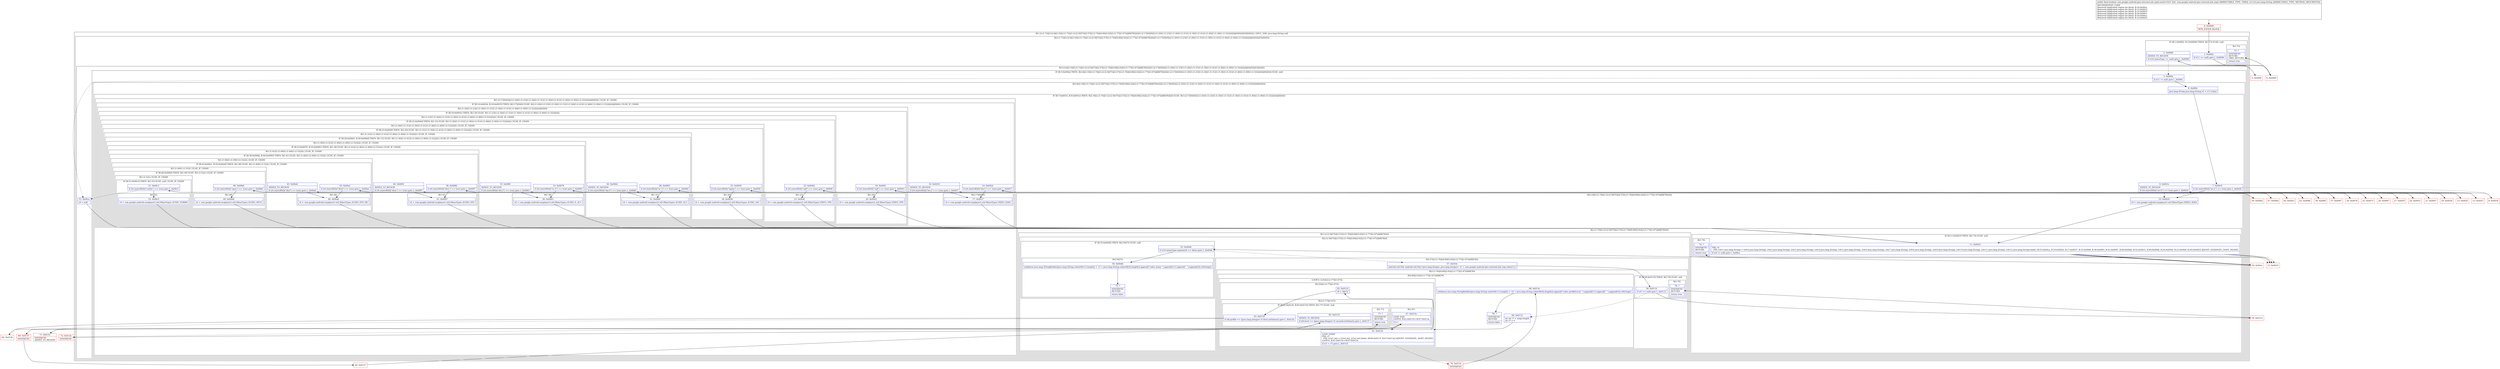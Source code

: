 digraph "CFG forcom.google.android.gms.internal.ads.zzpd.zzat(Ljava\/lang\/String;)Z" {
subgraph cluster_Region_312666425 {
label = "R(1:(2:(1:73)|(3:(2:6|(2:10|(2:(1:74)|(1:(2:(2:56|75)|(2:57|(2:(1:76)|(4:60|(2:62|(2:(1:77)|(1:67)))|68|78)))))))(1:(2:17|(0)(0))(2:(1:20)(1:(1:23)(1:(1:26)(1:(1:31)(1:(1:36)(1:(1:41)(1:(1:46)(1:(1:49)(1:(1:52)))))))))|(0)(0))))|53|(0)(0)))) | DECL_VAR: java.lang.String null\l";
node [shape=record,color=blue];
subgraph cluster_Region_475925540 {
label = "R(2:(1:73)|(3:(2:6|(2:10|(2:(1:74)|(1:(2:(2:56|75)|(2:57|(2:(1:76)|(4:60|(2:62|(2:(1:77)|(1:67)))|68|78)))))))(1:(2:17|(0)(0))(2:(1:20)(1:(1:23)(1:(1:26)(1:(1:31)(1:(1:36)(1:(1:41)(1:(1:46)(1:(1:49)(1:(1:52)))))))))|(0)(0))))|53|(0)(0)))";
node [shape=record,color=blue];
subgraph cluster_IfRegion_1739996723 {
label = "IF [B:1:0x0002, B:3:0x0006] THEN: R(1:73) ELSE: null";
node [shape=record,color=blue];
Node_1 [shape=record,label="{1\:\ 0x0002|if (r11 == null) goto L_0x0008\l}"];
Node_3 [shape=record,label="{3\:\ 0x0006|ADDED_TO_REGION\l|if (r10.mimeType == null) goto L_0x0008\l}"];
subgraph cluster_Region_1094659430 {
label = "R(1:73)";
node [shape=record,color=blue];
Node_73 [shape=record,label="{73\:\ ?|SYNTHETIC\lRETURN\lORIG_RETURN\l|return true\l}"];
}
}
subgraph cluster_Region_262774487 {
label = "R(3:(2:6|(2:10|(2:(1:74)|(1:(2:(2:56|75)|(2:57|(2:(1:76)|(4:60|(2:62|(2:(1:77)|(1:67)))|68|78)))))))(1:(2:17|(0)(0))(2:(1:20)(1:(1:23)(1:(1:26)(1:(1:31)(1:(1:36)(1:(1:41)(1:(1:46)(1:(1:49)(1:(1:52)))))))))|(0)(0))))|53|(0)(0))";
node [shape=record,color=blue];
subgraph cluster_IfRegion_1146224473 {
label = "IF [B:5:0x000a] THEN: R(2:6|(2:10|(2:(1:74)|(1:(2:(2:56|75)|(2:57|(2:(1:76)|(4:60|(2:62|(2:(1:77)|(1:67)))|68|78)))))))(1:(2:17|(0)(0))(2:(1:20)(1:(1:23)(1:(1:26)(1:(1:31)(1:(1:36)(1:(1:41)(1:(1:46)(1:(1:49)(1:(1:52)))))))))|(0)(0)))) ELSE: null";
node [shape=record,color=blue];
Node_5 [shape=record,label="{5\:\ 0x000a|if (r11 != null) goto L_0x000c\l}"];
subgraph cluster_Region_1168212831 {
label = "R(2:6|(2:10|(2:(1:74)|(1:(2:(2:56|75)|(2:57|(2:(1:76)|(4:60|(2:62|(2:(1:77)|(1:67)))|68|78)))))))(1:(2:17|(0)(0))(2:(1:20)(1:(1:23)(1:(1:26)(1:(1:31)(1:(1:36)(1:(1:41)(1:(1:46)(1:(1:49)(1:(1:52)))))))))|(0)(0))))";
node [shape=record,color=blue];
Node_6 [shape=record,label="{6\:\ 0x000c|java.lang.String java.lang.String r0 = r11.trim()\l}"];
subgraph cluster_IfRegion_6178583 {
label = "IF [B:7:0x0016, B:9:0x001e] THEN: R(2:10|(2:(1:74)|(1:(2:(2:56|75)|(2:57|(2:(1:76)|(4:60|(2:62|(2:(1:77)|(1:67)))|68|78))))))) ELSE: R(1:(2:17|(0)(0))(2:(1:20)(1:(1:23)(1:(1:26)(1:(1:31)(1:(1:36)(1:(1:41)(1:(1:46)(1:(1:49)(1:(1:52)))))))))|(0)(0)))";
node [shape=record,color=blue];
Node_7 [shape=record,label="{7\:\ 0x0016|if (r0.startsWith(\"avc1\") == true) goto L_0x0020\l}"];
Node_9 [shape=record,label="{9\:\ 0x001e|ADDED_TO_REGION\l|if (r0.startsWith(\"avc3\") == true) goto L_0x0020\l}"];
subgraph cluster_Region_1845474854 {
label = "R(2:10|(2:(1:74)|(1:(2:(2:56|75)|(2:57|(2:(1:76)|(4:60|(2:62|(2:(1:77)|(1:67)))|68|78)))))))";
node [shape=record,color=blue];
Node_10 [shape=record,label="{10\:\ 0x0020|r4 = com.google.android.exoplayer2.util.MimeTypes.VIDEO_H264\l}"];
subgraph cluster_Region_671278299 {
label = "R(2:(1:74)|(1:(2:(2:56|75)|(2:57|(2:(1:76)|(4:60|(2:62|(2:(1:77)|(1:67)))|68|78))))))";
node [shape=record,color=blue];
subgraph cluster_IfRegion_2123563086 {
label = "IF [B:11:0x0023] THEN: R(1:74) ELSE: null";
node [shape=record,color=blue];
Node_11 [shape=record,label="{11\:\ 0x0023|PHI: r4 \l  PHI: (r4v1 java.lang.String) = (r4v0 java.lang.String), (r4v2 java.lang.String), (r4v3 java.lang.String), (r4v4 java.lang.String), (r4v5 java.lang.String), (r4v6 java.lang.String), (r4v7 java.lang.String), (r4v8 java.lang.String), (r4v9 java.lang.String), (r4v10 java.lang.String), (r4v11 java.lang.String), (r4v12 java.lang.String) binds: [B:53:0x00ca, B:10:0x0020, B:17:0x0037, B:31:0x006f, B:36:0x0083, B:41:0x0097, B:46:0x00ab, B:52:0x00c5, B:49:0x00b8, B:26:0x005b, B:23:0x004f, B:20:0x0043] A[DONT_GENERATE, DONT_INLINE]\l|if (r4 != null) goto L_0x00ce\l}"];
subgraph cluster_Region_1191139047 {
label = "R(1:74)";
node [shape=record,color=blue];
Node_74 [shape=record,label="{74\:\ ?|SYNTHETIC\lRETURN\l|return true\l}"];
}
}
subgraph cluster_Region_228577878 {
label = "R(1:(2:(2:56|75)|(2:57|(2:(1:76)|(4:60|(2:62|(2:(1:77)|(1:67)))|68|78)))))";
node [shape=record,color=blue];
subgraph cluster_Region_847563522 {
label = "R(2:(2:56|75)|(2:57|(2:(1:76)|(4:60|(2:62|(2:(1:77)|(1:67)))|68|78))))";
node [shape=record,color=blue];
subgraph cluster_IfRegion_1416834156 {
label = "IF [B:55:0x00d4] THEN: R(2:56|75) ELSE: null";
node [shape=record,color=blue];
Node_55 [shape=record,label="{55\:\ 0x00d4|if (r10.mimeType.equals(r4) == false) goto L_0x00d6\l}"];
subgraph cluster_Region_1745289323 {
label = "R(2:56|75)";
node [shape=record,color=blue];
Node_56 [shape=record,label="{56\:\ 0x00d6|zzbd(new java.lang.StringBuilder(java.lang.String.valueOf(r11).length() + 13 + java.lang.String.valueOf(r4).length()).append(\"codec.mime \").append(r11).append(\", \").append(r4).toString())\l}"];
Node_75 [shape=record,label="{75\:\ ?|SYNTHETIC\lRETURN\l|return false\l}"];
}
}
subgraph cluster_Region_1152811633 {
label = "R(2:57|(2:(1:76)|(4:60|(2:62|(2:(1:77)|(1:67)))|68|78)))";
node [shape=record,color=blue];
Node_57 [shape=record,label="{57\:\ 0x010c|android.util.Pair android.util.Pair\<java.lang.Integer, java.lang.Integer\> r5 = com.google.android.gms.internal.ads.zzpi.zzbe(r11)\l}"];
subgraph cluster_Region_469328479 {
label = "R(2:(1:76)|(4:60|(2:62|(2:(1:77)|(1:67)))|68|78))";
node [shape=record,color=blue];
subgraph cluster_IfRegion_1965812763 {
label = "IF [B:58:0x0110] THEN: R(1:76) ELSE: null";
node [shape=record,color=blue];
Node_58 [shape=record,label="{58\:\ 0x0110|if (r5 == null) goto L_0x0112\l}"];
subgraph cluster_Region_254899961 {
label = "R(1:76)";
node [shape=record,color=blue];
Node_76 [shape=record,label="{76\:\ ?|SYNTHETIC\lRETURN\l|return true\l}"];
}
}
subgraph cluster_Region_269133322 {
label = "R(4:60|(2:62|(2:(1:77)|(1:67)))|68|78)";
node [shape=record,color=blue];
Node_60 [shape=record,label="{60\:\ 0x0115|int int r7 = zziq().length\lint r3 = 0\l}"];
subgraph cluster_LoopRegion_1122777919 {
label = "LOOP:0: (2:62|(2:(1:77)|(1:67)))";
node [shape=record,color=blue];
Node_61 [shape=record,label="{61\:\ 0x011b|LOOP_START\lPHI: r3 \l  PHI: (r3v1 int) = (r3v0 int), (r3v2 int) binds: [B:60:0x0115, B:67:0x013a] A[DONT_GENERATE, DONT_INLINE]\lLOOP:0: B:61:0x011b\-\>B:67:0x013a\l|if (r3 \< r7) goto L_0x011d\l}"];
subgraph cluster_Region_1616845680 {
label = "R(2:62|(2:(1:77)|(1:67)))";
node [shape=record,color=blue];
Node_62 [shape=record,label="{62\:\ 0x011d|r8 = r6[r3]\l}"];
subgraph cluster_Region_314077009 {
label = "R(2:(1:77)|(1:67))";
node [shape=record,color=blue];
subgraph cluster_IfRegion_58819134 {
label = "IF [B:63:0x0129, B:65:0x0135] THEN: R(1:77) ELSE: null";
node [shape=record,color=blue];
Node_63 [shape=record,label="{63\:\ 0x0129|if (r8.profile == ((java.lang.Integer) r5.first).intValue()) goto L_0x012b\l}"];
Node_65 [shape=record,label="{65\:\ 0x0135|ADDED_TO_REGION\l|if (r8.level \>= ((java.lang.Integer) r5.second).intValue()) goto L_0x0137\l}"];
subgraph cluster_Region_1107500227 {
label = "R(1:77)";
node [shape=record,color=blue];
Node_77 [shape=record,label="{77\:\ ?|SYNTHETIC\lRETURN\l|return true\l}"];
}
}
subgraph cluster_Region_1245603924 {
label = "R(1:67)";
node [shape=record,color=blue];
Node_67 [shape=record,label="{67\:\ 0x013a|LOOP_END\lLOOP:0: B:61:0x011b\-\>B:67:0x013a\l|r3++\l}"];
}
}
}
}
Node_68 [shape=record,label="{68\:\ 0x013e|zzbd(new java.lang.StringBuilder(java.lang.String.valueOf(r11).length() + 22 + java.lang.String.valueOf(r4).length()).append(\"codec.profileLevel, \").append(r11).append(\", \").append(r4).toString())\l}"];
Node_78 [shape=record,label="{78\:\ ?|SYNTHETIC\lRETURN\l|return false\l}"];
}
}
}
}
}
}
}
subgraph cluster_Region_1182870724 {
label = "R(1:(2:17|(0)(0))(2:(1:20)(1:(1:23)(1:(1:26)(1:(1:31)(1:(1:36)(1:(1:41)(1:(1:46)(1:(1:49)(1:(1:52)))))))))|(0)(0))) | ELSE_IF_CHAIN\l";
node [shape=record,color=blue];
subgraph cluster_IfRegion_406997239 {
label = "IF [B:14:0x002d, B:16:0x0035] THEN: R(2:17|(0)(0)) ELSE: R(2:(1:20)(1:(1:23)(1:(1:26)(1:(1:31)(1:(1:36)(1:(1:41)(1:(1:46)(1:(1:49)(1:(1:52)))))))))|(0)(0)) | ELSE_IF_CHAIN\l";
node [shape=record,color=blue];
Node_14 [shape=record,label="{14\:\ 0x002d|if (r0.startsWith(\"hev1\") == true) goto L_0x0037\l}"];
Node_16 [shape=record,label="{16\:\ 0x0035|ADDED_TO_REGION\l|if (r0.startsWith(\"hvc1\") == true) goto L_0x0037\l}"];
subgraph cluster_Region_1701584758 {
label = "R(2:17|(0)(0))";
node [shape=record,color=blue];
Node_17 [shape=record,label="{17\:\ 0x0037|r4 = com.google.android.exoplayer2.util.MimeTypes.VIDEO_H265\l}"];
subgraph cluster_IfRegion_1704448744 {
label = "IF [B:11:0x0023] THEN: R(0) ELSE: R(0)";
node [shape=record,color=blue];
Node_11 [shape=record,label="{11\:\ 0x0023|PHI: r4 \l  PHI: (r4v1 java.lang.String) = (r4v0 java.lang.String), (r4v2 java.lang.String), (r4v3 java.lang.String), (r4v4 java.lang.String), (r4v5 java.lang.String), (r4v6 java.lang.String), (r4v7 java.lang.String), (r4v8 java.lang.String), (r4v9 java.lang.String), (r4v10 java.lang.String), (r4v11 java.lang.String), (r4v12 java.lang.String) binds: [B:53:0x00ca, B:10:0x0020, B:17:0x0037, B:31:0x006f, B:36:0x0083, B:41:0x0097, B:46:0x00ab, B:52:0x00c5, B:49:0x00b8, B:26:0x005b, B:23:0x004f, B:20:0x0043] A[DONT_GENERATE, DONT_INLINE]\l|if (r4 != null) goto L_0x00ce\l}"];
subgraph cluster_Region_881130476 {
label = "R(0)";
node [shape=record,color=blue];
}
subgraph cluster_Region_1849363643 {
label = "R(0)";
node [shape=record,color=blue];
}
}
}
subgraph cluster_Region_563346100 {
label = "R(2:(1:20)(1:(1:23)(1:(1:26)(1:(1:31)(1:(1:36)(1:(1:41)(1:(1:46)(1:(1:49)(1:(1:52)))))))))|(0)(0))";
node [shape=record,color=blue];
subgraph cluster_IfRegion_562560867 {
label = "IF [B:19:0x0041] THEN: R(1:20) ELSE: R(1:(1:23)(1:(1:26)(1:(1:31)(1:(1:36)(1:(1:41)(1:(1:46)(1:(1:49)(1:(1:52)))))))))";
node [shape=record,color=blue];
Node_19 [shape=record,label="{19\:\ 0x0041|if (r0.startsWith(\"vp9\") == true) goto L_0x0043\l}"];
subgraph cluster_Region_1291582584 {
label = "R(1:20)";
node [shape=record,color=blue];
Node_20 [shape=record,label="{20\:\ 0x0043|r4 = com.google.android.exoplayer2.util.MimeTypes.VIDEO_VP9\l}"];
}
subgraph cluster_Region_2051570940 {
label = "R(1:(1:23)(1:(1:26)(1:(1:31)(1:(1:36)(1:(1:41)(1:(1:46)(1:(1:49)(1:(1:52))))))))) | ELSE_IF_CHAIN\l";
node [shape=record,color=blue];
subgraph cluster_IfRegion_1752509303 {
label = "IF [B:22:0x004d] THEN: R(1:23) ELSE: R(1:(1:26)(1:(1:31)(1:(1:36)(1:(1:41)(1:(1:46)(1:(1:49)(1:(1:52)))))))) | ELSE_IF_CHAIN\l";
node [shape=record,color=blue];
Node_22 [shape=record,label="{22\:\ 0x004d|if (r0.startsWith(\"vp8\") == true) goto L_0x004f\l}"];
subgraph cluster_Region_473783356 {
label = "R(1:23)";
node [shape=record,color=blue];
Node_23 [shape=record,label="{23\:\ 0x004f|r4 = com.google.android.exoplayer2.util.MimeTypes.VIDEO_VP8\l}"];
}
subgraph cluster_Region_1770042306 {
label = "R(1:(1:26)(1:(1:31)(1:(1:36)(1:(1:41)(1:(1:46)(1:(1:49)(1:(1:52)))))))) | ELSE_IF_CHAIN\l";
node [shape=record,color=blue];
subgraph cluster_IfRegion_442609553 {
label = "IF [B:25:0x0059] THEN: R(1:26) ELSE: R(1:(1:31)(1:(1:36)(1:(1:41)(1:(1:46)(1:(1:49)(1:(1:52))))))) | ELSE_IF_CHAIN\l";
node [shape=record,color=blue];
Node_25 [shape=record,label="{25\:\ 0x0059|if (r0.startsWith(\"mp4a\") == true) goto L_0x005b\l}"];
subgraph cluster_Region_1518172726 {
label = "R(1:26)";
node [shape=record,color=blue];
Node_26 [shape=record,label="{26\:\ 0x005b|r4 = com.google.android.exoplayer2.util.MimeTypes.AUDIO_AAC\l}"];
}
subgraph cluster_Region_1609049245 {
label = "R(1:(1:31)(1:(1:36)(1:(1:41)(1:(1:46)(1:(1:49)(1:(1:52))))))) | ELSE_IF_CHAIN\l";
node [shape=record,color=blue];
subgraph cluster_IfRegion_275663322 {
label = "IF [B:28:0x0065, B:30:0x006d] THEN: R(1:31) ELSE: R(1:(1:36)(1:(1:41)(1:(1:46)(1:(1:49)(1:(1:52)))))) | ELSE_IF_CHAIN\l";
node [shape=record,color=blue];
Node_28 [shape=record,label="{28\:\ 0x0065|if (r0.startsWith(\"ac\-3\") == true) goto L_0x006f\l}"];
Node_30 [shape=record,label="{30\:\ 0x006d|ADDED_TO_REGION\l|if (r0.startsWith(\"dac3\") == true) goto L_0x006f\l}"];
subgraph cluster_Region_2123194156 {
label = "R(1:31)";
node [shape=record,color=blue];
Node_31 [shape=record,label="{31\:\ 0x006f|r4 = com.google.android.exoplayer2.util.MimeTypes.AUDIO_AC3\l}"];
}
subgraph cluster_Region_1636836238 {
label = "R(1:(1:36)(1:(1:41)(1:(1:46)(1:(1:49)(1:(1:52)))))) | ELSE_IF_CHAIN\l";
node [shape=record,color=blue];
subgraph cluster_IfRegion_244105299 {
label = "IF [B:33:0x0079, B:35:0x0081] THEN: R(1:36) ELSE: R(1:(1:41)(1:(1:46)(1:(1:49)(1:(1:52))))) | ELSE_IF_CHAIN\l";
node [shape=record,color=blue];
Node_33 [shape=record,label="{33\:\ 0x0079|if (r0.startsWith(\"ec\-3\") == true) goto L_0x0083\l}"];
Node_35 [shape=record,label="{35\:\ 0x0081|ADDED_TO_REGION\l|if (r0.startsWith(\"dec3\") == true) goto L_0x0083\l}"];
subgraph cluster_Region_1024538892 {
label = "R(1:36)";
node [shape=record,color=blue];
Node_36 [shape=record,label="{36\:\ 0x0083|r4 = com.google.android.exoplayer2.util.MimeTypes.AUDIO_E_AC3\l}"];
}
subgraph cluster_Region_1476791516 {
label = "R(1:(1:41)(1:(1:46)(1:(1:49)(1:(1:52))))) | ELSE_IF_CHAIN\l";
node [shape=record,color=blue];
subgraph cluster_IfRegion_1340308582 {
label = "IF [B:38:0x008d, B:40:0x0095] THEN: R(1:41) ELSE: R(1:(1:46)(1:(1:49)(1:(1:52)))) | ELSE_IF_CHAIN\l";
node [shape=record,color=blue];
Node_38 [shape=record,label="{38\:\ 0x008d|if (r0.startsWith(\"dtsc\") == true) goto L_0x0097\l}"];
Node_40 [shape=record,label="{40\:\ 0x0095|ADDED_TO_REGION\l|if (r0.startsWith(\"dtse\") == true) goto L_0x0097\l}"];
subgraph cluster_Region_760215054 {
label = "R(1:41)";
node [shape=record,color=blue];
Node_41 [shape=record,label="{41\:\ 0x0097|r4 = com.google.android.exoplayer2.util.MimeTypes.AUDIO_DTS\l}"];
}
subgraph cluster_Region_888449725 {
label = "R(1:(1:46)(1:(1:49)(1:(1:52)))) | ELSE_IF_CHAIN\l";
node [shape=record,color=blue];
subgraph cluster_IfRegion_1483296556 {
label = "IF [B:43:0x00a1, B:45:0x00a9] THEN: R(1:46) ELSE: R(1:(1:49)(1:(1:52))) | ELSE_IF_CHAIN\l";
node [shape=record,color=blue];
Node_43 [shape=record,label="{43\:\ 0x00a1|if (r0.startsWith(\"dtsh\") == true) goto L_0x00ab\l}"];
Node_45 [shape=record,label="{45\:\ 0x00a9|ADDED_TO_REGION\l|if (r0.startsWith(\"dtsl\") == true) goto L_0x00ab\l}"];
subgraph cluster_Region_677235582 {
label = "R(1:46)";
node [shape=record,color=blue];
Node_46 [shape=record,label="{46\:\ 0x00ab|r4 = com.google.android.exoplayer2.util.MimeTypes.AUDIO_DTS_HD\l}"];
}
subgraph cluster_Region_715566194 {
label = "R(1:(1:49)(1:(1:52))) | ELSE_IF_CHAIN\l";
node [shape=record,color=blue];
subgraph cluster_IfRegion_984345954 {
label = "IF [B:48:0x00b6] THEN: R(1:49) ELSE: R(1:(1:52)) | ELSE_IF_CHAIN\l";
node [shape=record,color=blue];
Node_48 [shape=record,label="{48\:\ 0x00b6|if (r0.startsWith(\"opus\") == true) goto L_0x00b8\l}"];
subgraph cluster_Region_147853988 {
label = "R(1:49)";
node [shape=record,color=blue];
Node_49 [shape=record,label="{49\:\ 0x00b8|r4 = com.google.android.exoplayer2.util.MimeTypes.AUDIO_OPUS\l}"];
}
subgraph cluster_Region_1246390011 {
label = "R(1:(1:52)) | ELSE_IF_CHAIN\l";
node [shape=record,color=blue];
subgraph cluster_IfRegion_1380793404 {
label = "IF [B:51:0x00c3] THEN: R(1:52) ELSE: null | ELSE_IF_CHAIN\l";
node [shape=record,color=blue];
Node_51 [shape=record,label="{51\:\ 0x00c3|if (r0.startsWith(\"vorbis\") == true) goto L_0x00c5\l}"];
subgraph cluster_Region_1019057510 {
label = "R(1:52)";
node [shape=record,color=blue];
Node_52 [shape=record,label="{52\:\ 0x00c5|r4 = com.google.android.exoplayer2.util.MimeTypes.AUDIO_VORBIS\l}"];
}
}
}
}
}
}
}
}
}
}
}
}
}
}
}
}
}
}
subgraph cluster_IfRegion_583201666 {
label = "IF [B:11:0x0023] THEN: R(0) ELSE: R(0)";
node [shape=record,color=blue];
Node_11 [shape=record,label="{11\:\ 0x0023|PHI: r4 \l  PHI: (r4v1 java.lang.String) = (r4v0 java.lang.String), (r4v2 java.lang.String), (r4v3 java.lang.String), (r4v4 java.lang.String), (r4v5 java.lang.String), (r4v6 java.lang.String), (r4v7 java.lang.String), (r4v8 java.lang.String), (r4v9 java.lang.String), (r4v10 java.lang.String), (r4v11 java.lang.String), (r4v12 java.lang.String) binds: [B:53:0x00ca, B:10:0x0020, B:17:0x0037, B:31:0x006f, B:36:0x0083, B:41:0x0097, B:46:0x00ab, B:52:0x00c5, B:49:0x00b8, B:26:0x005b, B:23:0x004f, B:20:0x0043] A[DONT_GENERATE, DONT_INLINE]\l|if (r4 != null) goto L_0x00ce\l}"];
subgraph cluster_Region_871502885 {
label = "R(0)";
node [shape=record,color=blue];
}
subgraph cluster_Region_749271829 {
label = "R(0)";
node [shape=record,color=blue];
}
}
}
}
}
}
}
}
Node_53 [shape=record,label="{53\:\ 0x00ca|r4 = null\l}"];
subgraph cluster_IfRegion_894188997 {
label = "IF [B:11:0x0023] THEN: R(0) ELSE: R(0)";
node [shape=record,color=blue];
Node_11 [shape=record,label="{11\:\ 0x0023|PHI: r4 \l  PHI: (r4v1 java.lang.String) = (r4v0 java.lang.String), (r4v2 java.lang.String), (r4v3 java.lang.String), (r4v4 java.lang.String), (r4v5 java.lang.String), (r4v6 java.lang.String), (r4v7 java.lang.String), (r4v8 java.lang.String), (r4v9 java.lang.String), (r4v10 java.lang.String), (r4v11 java.lang.String), (r4v12 java.lang.String) binds: [B:53:0x00ca, B:10:0x0020, B:17:0x0037, B:31:0x006f, B:36:0x0083, B:41:0x0097, B:46:0x00ab, B:52:0x00c5, B:49:0x00b8, B:26:0x005b, B:23:0x004f, B:20:0x0043] A[DONT_GENERATE, DONT_INLINE]\l|if (r4 != null) goto L_0x00ce\l}"];
subgraph cluster_Region_2594317 {
label = "R(0)";
node [shape=record,color=blue];
}
subgraph cluster_Region_592963856 {
label = "R(0)";
node [shape=record,color=blue];
}
}
}
}
}
Node_0 [shape=record,color=red,label="{0\:\ 0x0000|MTH_ENTER_BLOCK\l}"];
Node_2 [shape=record,color=red,label="{2\:\ 0x0004}"];
Node_4 [shape=record,color=red,label="{4\:\ 0x0008}"];
Node_8 [shape=record,color=red,label="{8\:\ 0x0018}"];
Node_12 [shape=record,color=red,label="{12\:\ 0x0025}"];
Node_13 [shape=record,color=red,label="{13\:\ 0x0027}"];
Node_15 [shape=record,color=red,label="{15\:\ 0x002f}"];
Node_18 [shape=record,color=red,label="{18\:\ 0x003b}"];
Node_21 [shape=record,color=red,label="{21\:\ 0x0047}"];
Node_24 [shape=record,color=red,label="{24\:\ 0x0053}"];
Node_27 [shape=record,color=red,label="{27\:\ 0x005f}"];
Node_29 [shape=record,color=red,label="{29\:\ 0x0067}"];
Node_32 [shape=record,color=red,label="{32\:\ 0x0073}"];
Node_34 [shape=record,color=red,label="{34\:\ 0x007b}"];
Node_37 [shape=record,color=red,label="{37\:\ 0x0087}"];
Node_39 [shape=record,color=red,label="{39\:\ 0x008f}"];
Node_42 [shape=record,color=red,label="{42\:\ 0x009b}"];
Node_44 [shape=record,color=red,label="{44\:\ 0x00a3}"];
Node_47 [shape=record,color=red,label="{47\:\ 0x00b0}"];
Node_50 [shape=record,color=red,label="{50\:\ 0x00bd}"];
Node_54 [shape=record,color=red,label="{54\:\ 0x00ce}"];
Node_59 [shape=record,color=red,label="{59\:\ 0x0112}"];
Node_64 [shape=record,color=red,label="{64\:\ 0x012b}"];
Node_66 [shape=record,color=red,label="{66\:\ 0x0137}"];
Node_69 [shape=record,color=red,label="{69\:\ 0x0137|SYNTHETIC\l}"];
Node_70 [shape=record,color=red,label="{70\:\ 0x013e|SYNTHETIC\l}"];
Node_71 [shape=record,color=red,label="{71\:\ 0x013a|SYNTHETIC\lADDED_TO_REGION\l}"];
Node_72 [shape=record,color=red,label="{72\:\ 0x013a|SYNTHETIC\l}"];
MethodNode[shape=record,label="{public final boolean com.google.android.gms.internal.ads.zzpd.zzat((r10v0 'this' com.google.android.gms.internal.ads.zzpd A[IMMUTABLE_TYPE, THIS]), (r11v0 java.lang.String A[IMMUTABLE_TYPE, METHOD_ARGUMENT]))  | INCONSISTENT_CODE\lRemoved duplicated region for block: B:54:0x00ce \lRemoved duplicated region for block: B:12:0x0025 \lRemoved duplicated region for block: B:12:0x0025 \lRemoved duplicated region for block: B:54:0x00ce \lRemoved duplicated region for block: B:54:0x00ce \lRemoved duplicated region for block: B:12:0x0025 \l}"];
MethodNode -> Node_0;
Node_1 -> Node_2[style=dashed];
Node_1 -> Node_4;
Node_3 -> Node_4;
Node_3 -> Node_5[style=dashed];
Node_5 -> Node_6;
Node_5 -> Node_53[style=dashed];
Node_6 -> Node_7;
Node_7 -> Node_8[style=dashed];
Node_7 -> Node_10;
Node_9 -> Node_10;
Node_9 -> Node_13[style=dashed];
Node_10 -> Node_11;
Node_11 -> Node_12[style=dashed];
Node_11 -> Node_54;
Node_55 -> Node_56;
Node_55 -> Node_57[style=dashed];
Node_56 -> Node_75;
Node_57 -> Node_58;
Node_58 -> Node_59;
Node_58 -> Node_60[style=dashed];
Node_60 -> Node_61;
Node_61 -> Node_62;
Node_61 -> Node_70[style=dashed];
Node_62 -> Node_63;
Node_63 -> Node_64;
Node_63 -> Node_71[style=dashed];
Node_65 -> Node_69;
Node_65 -> Node_72[style=dashed];
Node_67 -> Node_61;
Node_68 -> Node_78;
Node_14 -> Node_15[style=dashed];
Node_14 -> Node_17;
Node_16 -> Node_17;
Node_16 -> Node_18[style=dashed];
Node_17 -> Node_11;
Node_11 -> Node_12[style=dashed];
Node_11 -> Node_54;
Node_19 -> Node_20;
Node_19 -> Node_21[style=dashed];
Node_20 -> Node_11;
Node_22 -> Node_23;
Node_22 -> Node_24[style=dashed];
Node_23 -> Node_11;
Node_25 -> Node_26;
Node_25 -> Node_27[style=dashed];
Node_26 -> Node_11;
Node_28 -> Node_29[style=dashed];
Node_28 -> Node_31;
Node_30 -> Node_31;
Node_30 -> Node_32[style=dashed];
Node_31 -> Node_11;
Node_33 -> Node_34[style=dashed];
Node_33 -> Node_36;
Node_35 -> Node_36;
Node_35 -> Node_37[style=dashed];
Node_36 -> Node_11;
Node_38 -> Node_39[style=dashed];
Node_38 -> Node_41;
Node_40 -> Node_41;
Node_40 -> Node_42[style=dashed];
Node_41 -> Node_11;
Node_43 -> Node_44[style=dashed];
Node_43 -> Node_46;
Node_45 -> Node_46;
Node_45 -> Node_47[style=dashed];
Node_46 -> Node_11;
Node_48 -> Node_49;
Node_48 -> Node_50[style=dashed];
Node_49 -> Node_11;
Node_51 -> Node_52;
Node_51 -> Node_53[style=dashed];
Node_52 -> Node_11;
Node_11 -> Node_12[style=dashed];
Node_11 -> Node_54;
Node_53 -> Node_11;
Node_11 -> Node_12[style=dashed];
Node_11 -> Node_54;
Node_0 -> Node_1;
Node_2 -> Node_3;
Node_4 -> Node_73;
Node_8 -> Node_9;
Node_12 -> Node_74;
Node_13 -> Node_14;
Node_15 -> Node_16;
Node_18 -> Node_19;
Node_21 -> Node_22;
Node_24 -> Node_25;
Node_27 -> Node_28;
Node_29 -> Node_30;
Node_32 -> Node_33;
Node_34 -> Node_35;
Node_37 -> Node_38;
Node_39 -> Node_40;
Node_42 -> Node_43;
Node_44 -> Node_45;
Node_47 -> Node_48;
Node_50 -> Node_51;
Node_54 -> Node_55;
Node_59 -> Node_76;
Node_64 -> Node_65;
Node_66 -> Node_77;
Node_69 -> Node_66;
Node_70 -> Node_68;
Node_71 -> Node_67;
Node_72 -> Node_67;
}

